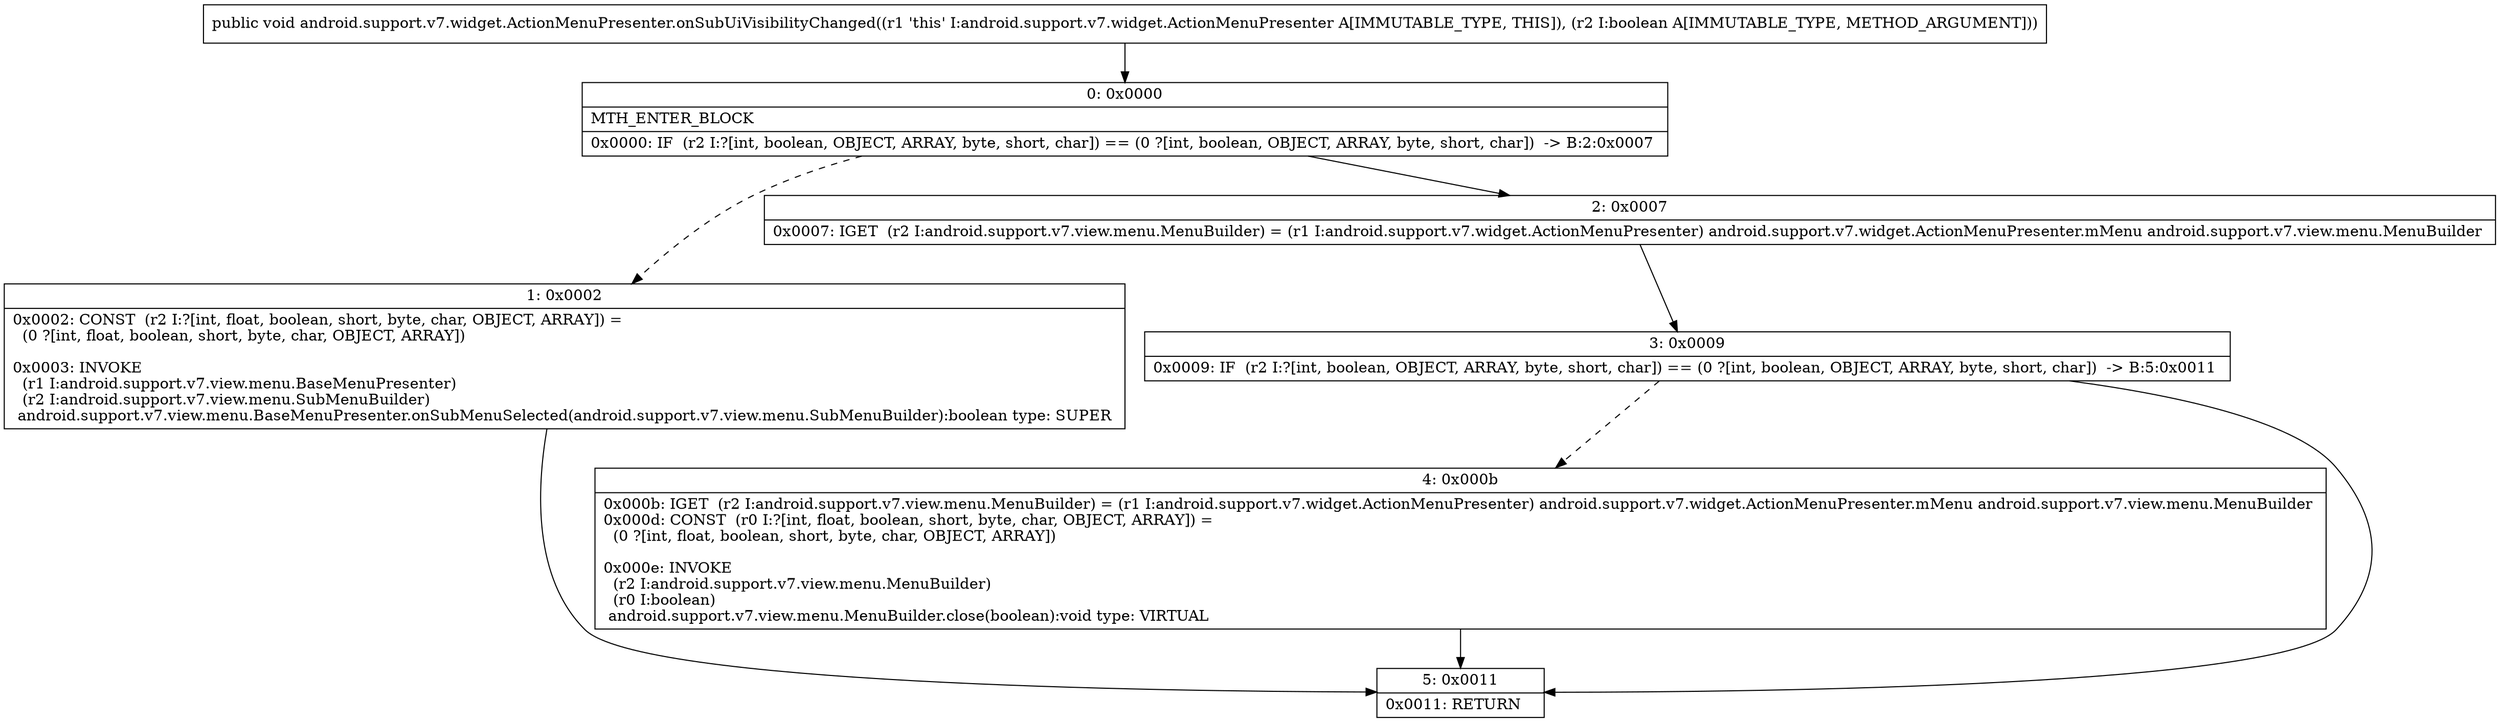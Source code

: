 digraph "CFG forandroid.support.v7.widget.ActionMenuPresenter.onSubUiVisibilityChanged(Z)V" {
Node_0 [shape=record,label="{0\:\ 0x0000|MTH_ENTER_BLOCK\l|0x0000: IF  (r2 I:?[int, boolean, OBJECT, ARRAY, byte, short, char]) == (0 ?[int, boolean, OBJECT, ARRAY, byte, short, char])  \-\> B:2:0x0007 \l}"];
Node_1 [shape=record,label="{1\:\ 0x0002|0x0002: CONST  (r2 I:?[int, float, boolean, short, byte, char, OBJECT, ARRAY]) = \l  (0 ?[int, float, boolean, short, byte, char, OBJECT, ARRAY])\l \l0x0003: INVOKE  \l  (r1 I:android.support.v7.view.menu.BaseMenuPresenter)\l  (r2 I:android.support.v7.view.menu.SubMenuBuilder)\l android.support.v7.view.menu.BaseMenuPresenter.onSubMenuSelected(android.support.v7.view.menu.SubMenuBuilder):boolean type: SUPER \l}"];
Node_2 [shape=record,label="{2\:\ 0x0007|0x0007: IGET  (r2 I:android.support.v7.view.menu.MenuBuilder) = (r1 I:android.support.v7.widget.ActionMenuPresenter) android.support.v7.widget.ActionMenuPresenter.mMenu android.support.v7.view.menu.MenuBuilder \l}"];
Node_3 [shape=record,label="{3\:\ 0x0009|0x0009: IF  (r2 I:?[int, boolean, OBJECT, ARRAY, byte, short, char]) == (0 ?[int, boolean, OBJECT, ARRAY, byte, short, char])  \-\> B:5:0x0011 \l}"];
Node_4 [shape=record,label="{4\:\ 0x000b|0x000b: IGET  (r2 I:android.support.v7.view.menu.MenuBuilder) = (r1 I:android.support.v7.widget.ActionMenuPresenter) android.support.v7.widget.ActionMenuPresenter.mMenu android.support.v7.view.menu.MenuBuilder \l0x000d: CONST  (r0 I:?[int, float, boolean, short, byte, char, OBJECT, ARRAY]) = \l  (0 ?[int, float, boolean, short, byte, char, OBJECT, ARRAY])\l \l0x000e: INVOKE  \l  (r2 I:android.support.v7.view.menu.MenuBuilder)\l  (r0 I:boolean)\l android.support.v7.view.menu.MenuBuilder.close(boolean):void type: VIRTUAL \l}"];
Node_5 [shape=record,label="{5\:\ 0x0011|0x0011: RETURN   \l}"];
MethodNode[shape=record,label="{public void android.support.v7.widget.ActionMenuPresenter.onSubUiVisibilityChanged((r1 'this' I:android.support.v7.widget.ActionMenuPresenter A[IMMUTABLE_TYPE, THIS]), (r2 I:boolean A[IMMUTABLE_TYPE, METHOD_ARGUMENT])) }"];
MethodNode -> Node_0;
Node_0 -> Node_1[style=dashed];
Node_0 -> Node_2;
Node_1 -> Node_5;
Node_2 -> Node_3;
Node_3 -> Node_4[style=dashed];
Node_3 -> Node_5;
Node_4 -> Node_5;
}

